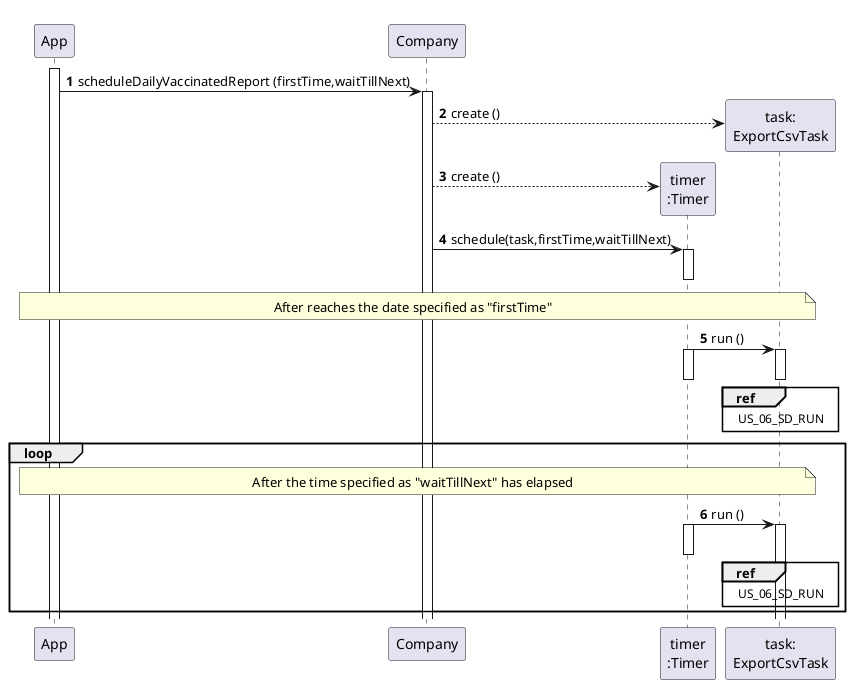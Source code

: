 @startuml

autonumber

participant App as app
participant Company as company
participant "timer\n:Timer" as timer
participant "task:\nExportCsvTask" as task

activate app

app -> company : scheduleDailyVaccinatedReport (firstTime,waitTillNext)



activate company

create task
company --> task : create ()


create timer
company --> timer : create ()



company -> timer : schedule(task,firstTime,waitTillNext)

note over app,task
After reaches the date specified as "firstTime"
end note

activate timer
deactivate timer


timer -> task : run ()

activate timer
deactivate timer

ref over task
US_06_SD_RUN
end ref

activate task

deactivate timer
loop
note over app,task
After the time specified as "waitTillNext" has elapsed
end note

deactivate task
timer -> task : run ()

activate timer
deactivate timer

ref over task
US_06_SD_RUN
end ref



activate task

deactivate timer


end



@enduml